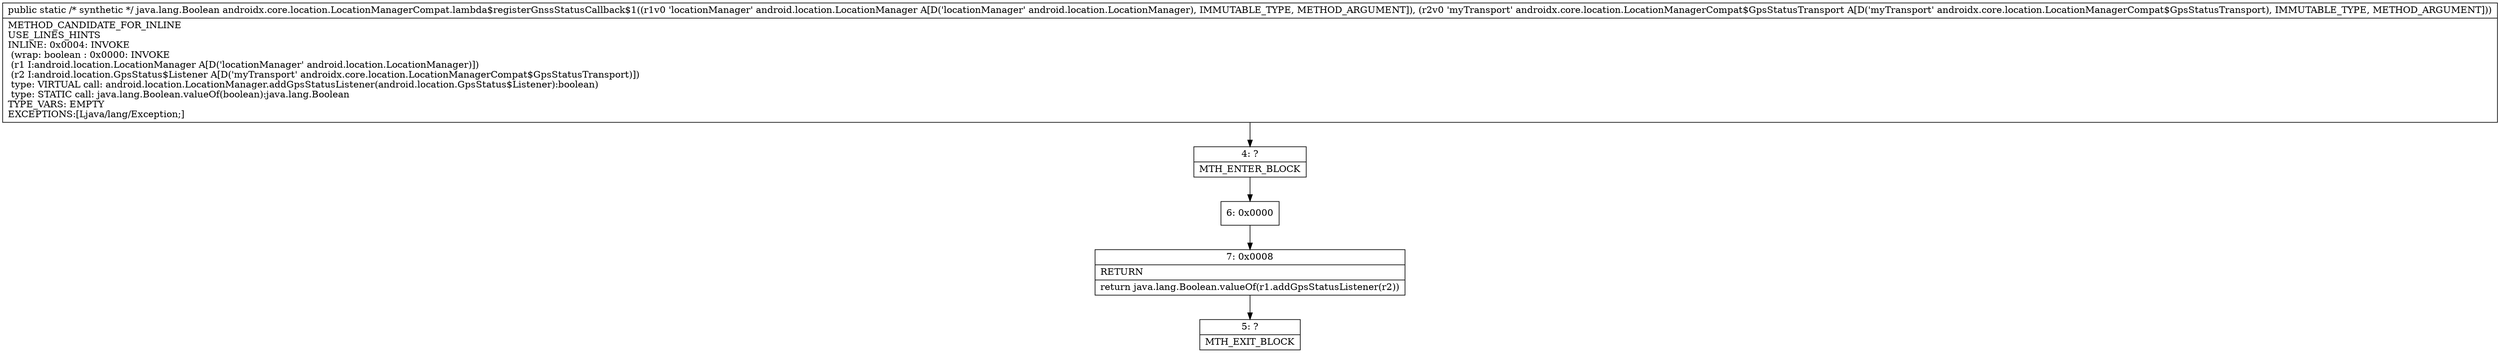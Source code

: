 digraph "CFG forandroidx.core.location.LocationManagerCompat.lambda$registerGnssStatusCallback$1(Landroid\/location\/LocationManager;Landroidx\/core\/location\/LocationManagerCompat$GpsStatusTransport;)Ljava\/lang\/Boolean;" {
Node_4 [shape=record,label="{4\:\ ?|MTH_ENTER_BLOCK\l}"];
Node_6 [shape=record,label="{6\:\ 0x0000}"];
Node_7 [shape=record,label="{7\:\ 0x0008|RETURN\l|return java.lang.Boolean.valueOf(r1.addGpsStatusListener(r2))\l}"];
Node_5 [shape=record,label="{5\:\ ?|MTH_EXIT_BLOCK\l}"];
MethodNode[shape=record,label="{public static \/* synthetic *\/ java.lang.Boolean androidx.core.location.LocationManagerCompat.lambda$registerGnssStatusCallback$1((r1v0 'locationManager' android.location.LocationManager A[D('locationManager' android.location.LocationManager), IMMUTABLE_TYPE, METHOD_ARGUMENT]), (r2v0 'myTransport' androidx.core.location.LocationManagerCompat$GpsStatusTransport A[D('myTransport' androidx.core.location.LocationManagerCompat$GpsStatusTransport), IMMUTABLE_TYPE, METHOD_ARGUMENT]))  | METHOD_CANDIDATE_FOR_INLINE\lUSE_LINES_HINTS\lINLINE: 0x0004: INVOKE  \l  (wrap: boolean : 0x0000: INVOKE  \l  (r1 I:android.location.LocationManager A[D('locationManager' android.location.LocationManager)])\l  (r2 I:android.location.GpsStatus$Listener A[D('myTransport' androidx.core.location.LocationManagerCompat$GpsStatusTransport)])\l type: VIRTUAL call: android.location.LocationManager.addGpsStatusListener(android.location.GpsStatus$Listener):boolean)\l type: STATIC call: java.lang.Boolean.valueOf(boolean):java.lang.Boolean\lTYPE_VARS: EMPTY\lEXCEPTIONS:[Ljava\/lang\/Exception;]\l}"];
MethodNode -> Node_4;Node_4 -> Node_6;
Node_6 -> Node_7;
Node_7 -> Node_5;
}


